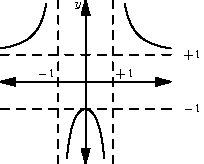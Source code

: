 import graph;
import math;

real X=2.5*1.25;

unitsize(3cm/(2*X));
defaultpen(fontsize(6pt));

real f(real x) { return (x*x+1)/(x*x-1); }
bool3 p(real x) { return (abs(x) != 1) && abs(f(x))<3; }

path xax=(-X,0)--(X,0);
draw(xax,Arrows);

yaxis("$y$",Arrows);

draw(graph(f,cond=p,-X,X,operator ..));

draw((-1,-3)--(-1,3),dashed);
draw((1,-3)--(1,3),dashed);
draw((-X,1)--(X,1),dashed);
draw((-X,-1)--(X,-1),dashed);

label("$-1$",(-1,0),NW);
label("$+1$",(1,0),NE);
label("$+1$",(X*(1.1),1),E);
label("$-1$",(X*(1.1),-1),E);
